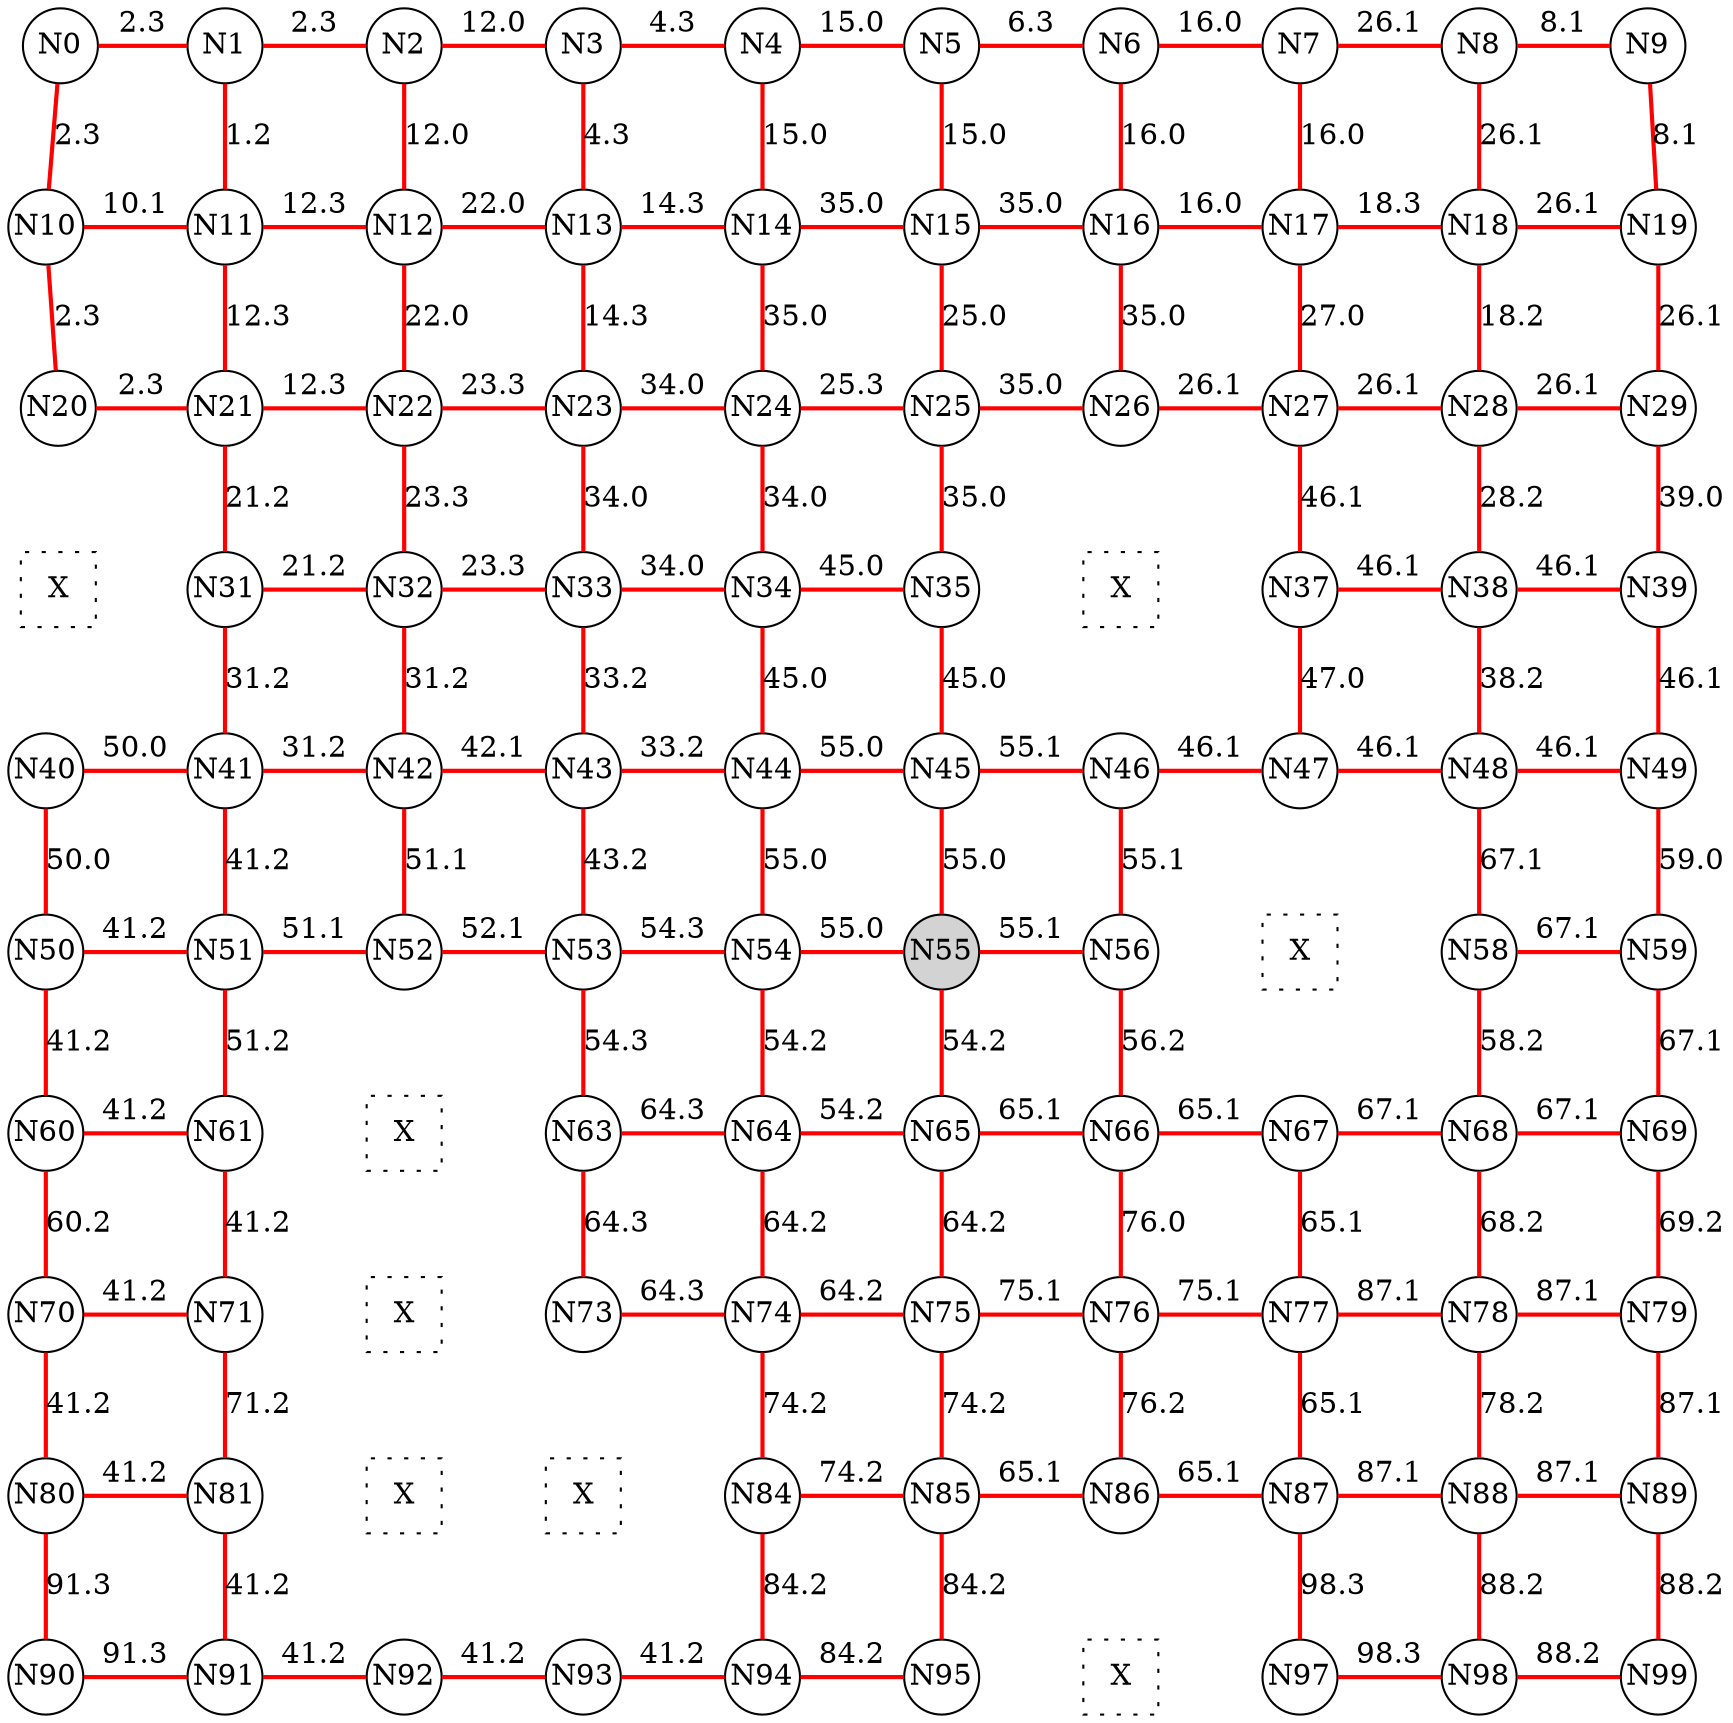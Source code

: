
 digraph G { graph [layout=dot] 
 {rank=same; N0 [shape=circle, fixedsize=true]; N1 [shape=circle, fixedsize=true]; N2 [shape=circle, fixedsize=true]; N3 [shape=circle, fixedsize=true]; N4 [shape=circle, fixedsize=true]; N5 [shape=circle, fixedsize=true]; N6 [shape=circle, fixedsize=true]; N7 [shape=circle, fixedsize=true]; N8 [shape=circle, fixedsize=true]; N9 [shape=circle, fixedsize=true];  }
 {rank=same; N10 [shape=circle, fixedsize=true]; N11 [shape=circle, fixedsize=true]; N12 [shape=circle, fixedsize=true]; N13 [shape=circle, fixedsize=true]; N14 [shape=circle, fixedsize=true]; N15 [shape=circle, fixedsize=true]; N16 [shape=circle, fixedsize=true]; N17 [shape=circle, fixedsize=true]; N18 [shape=circle, fixedsize=true]; N19 [shape=circle, fixedsize=true];  }
 {rank=same; N20 [shape=circle, fixedsize=true]; N21 [shape=circle, fixedsize=true]; N22 [shape=circle, fixedsize=true]; N23 [shape=circle, fixedsize=true]; N24 [shape=circle, fixedsize=true]; N25 [shape=circle, fixedsize=true]; N26 [shape=circle, fixedsize=true]; N27 [shape=circle, fixedsize=true]; N28 [shape=circle, fixedsize=true]; N29 [shape=circle, fixedsize=true];  }
 {rank=same; N30 [shape=square, style=dotted, fixedsize=true, label=X]; N31 [shape=circle, fixedsize=true]; N32 [shape=circle, fixedsize=true]; N33 [shape=circle, fixedsize=true]; N34 [shape=circle, fixedsize=true]; N35 [shape=circle, fixedsize=true]; N36 [shape=square, style=dotted, fixedsize=true, label=X]; N37 [shape=circle, fixedsize=true]; N38 [shape=circle, fixedsize=true]; N39 [shape=circle, fixedsize=true];  }
 {rank=same; N40 [shape=circle, fixedsize=true]; N41 [shape=circle, fixedsize=true]; N42 [shape=circle, fixedsize=true]; N43 [shape=circle, fixedsize=true]; N44 [shape=circle, fixedsize=true]; N45 [shape=circle, fixedsize=true]; N46 [shape=circle, fixedsize=true]; N47 [shape=circle, fixedsize=true]; N48 [shape=circle, fixedsize=true]; N49 [shape=circle, fixedsize=true];  }
 {rank=same; N50 [shape=circle, fixedsize=true]; N51 [shape=circle, fixedsize=true]; N52 [shape=circle, fixedsize=true]; N53 [shape=circle, fixedsize=true]; N54 [shape=circle, fixedsize=true]; N55 [shape=circle, style=filled, fixedsize=true]; N56 [shape=circle, fixedsize=true]; N57 [shape=square, style=dotted, fixedsize=true, label=X]; N58 [shape=circle, fixedsize=true]; N59 [shape=circle, fixedsize=true];  }
 {rank=same; N60 [shape=circle, fixedsize=true]; N61 [shape=circle, fixedsize=true]; N62 [shape=square, style=dotted, fixedsize=true, label=X]; N63 [shape=circle, fixedsize=true]; N64 [shape=circle, fixedsize=true]; N65 [shape=circle, fixedsize=true]; N66 [shape=circle, fixedsize=true]; N67 [shape=circle, fixedsize=true]; N68 [shape=circle, fixedsize=true]; N69 [shape=circle, fixedsize=true];  }
 {rank=same; N70 [shape=circle, fixedsize=true]; N71 [shape=circle, fixedsize=true]; N72 [shape=square, style=dotted, fixedsize=true, label=X]; N73 [shape=circle, fixedsize=true]; N74 [shape=circle, fixedsize=true]; N75 [shape=circle, fixedsize=true]; N76 [shape=circle, fixedsize=true]; N77 [shape=circle, fixedsize=true]; N78 [shape=circle, fixedsize=true]; N79 [shape=circle, fixedsize=true];  }
 {rank=same; N80 [shape=circle, fixedsize=true]; N81 [shape=circle, fixedsize=true]; N82 [shape=square, style=dotted, fixedsize=true, label=X]; N83 [shape=square, style=dotted, fixedsize=true, label=X]; N84 [shape=circle, fixedsize=true]; N85 [shape=circle, fixedsize=true]; N86 [shape=circle, fixedsize=true]; N87 [shape=circle, fixedsize=true]; N88 [shape=circle, fixedsize=true]; N89 [shape=circle, fixedsize=true];  }
 {rank=same; N90 [shape=circle, fixedsize=true]; N91 [shape=circle, fixedsize=true]; N92 [shape=circle, fixedsize=true]; N93 [shape=circle, fixedsize=true]; N94 [shape=circle, fixedsize=true]; N95 [shape=circle, fixedsize=true]; N96 [shape=square, style=dotted, fixedsize=true, label=X]; N97 [shape=circle, fixedsize=true]; N98 [shape=circle, fixedsize=true]; N99 [shape=circle, fixedsize=true];  }
N0->N1 [dir=none, color=red, style=bold, label="2.3"]
N1->N2 [dir=none, color=red, style=bold, label="2.3"]
N2->N3 [dir=none, color=red, style=bold, label="12.0"]
N3->N4 [dir=none, color=red, style=bold, label="4.3"]
N4->N5 [dir=none, color=red, style=bold, label="15.0"]
N5->N6 [dir=none, color=red, style=bold, label="6.3"]
N6->N7 [dir=none, color=red, style=bold, label="16.0"]
N7->N8 [dir=none, color=red, style=bold, label="26.1"]
N8->N9 [dir=none, color=red, style=bold, label="8.1"]
N10->N11 [dir=none, color=red, style=bold, label="10.1"]
N11->N12 [dir=none, color=red, style=bold, label="12.3"]
N12->N13 [dir=none, color=red, style=bold, label="22.0"]
N13->N14 [dir=none, color=red, style=bold, label="14.3"]
N14->N15 [dir=none, color=red, style=bold, label="35.0"]
N15->N16 [dir=none, color=red, style=bold, label="35.0"]
N16->N17 [dir=none, color=red, style=bold, label="16.0"]
N17->N18 [dir=none, color=red, style=bold, label="18.3"]
N18->N19 [dir=none, color=red, style=bold, label="26.1"]
N20->N21 [dir=none, color=red, style=bold, label="2.3"]
N21->N22 [dir=none, color=red, style=bold, label="12.3"]
N22->N23 [dir=none, color=red, style=bold, label="23.3"]
N23->N24 [dir=none, color=red, style=bold, label="34.0"]
N24->N25 [dir=none, color=red, style=bold, label="25.3"]
N25->N26 [dir=none, color=red, style=bold, label="35.0"]
N26->N27 [dir=none, color=red, style=bold, label="26.1"]
N27->N28 [dir=none, color=red, style=bold, label="26.1"]
N28->N29 [dir=none, color=red, style=bold, label="26.1"]
N30->N31 [dir=none, style=invis, label=" "]
N31->N32 [dir=none, color=red, style=bold, label="21.2"]
N32->N33 [dir=none, color=red, style=bold, label="23.3"]
N33->N34 [dir=none, color=red, style=bold, label="34.0"]
N34->N35 [dir=none, color=red, style=bold, label="45.0"]
N35->N36 [dir=none, style=invis, label=" "]
N36->N37 [dir=none, style=invis, label=" "]
N37->N38 [dir=none, color=red, style=bold, label="46.1"]
N38->N39 [dir=none, color=red, style=bold, label="46.1"]
N40->N41 [dir=none, color=red, style=bold, label="50.0"]
N41->N42 [dir=none, color=red, style=bold, label="31.2"]
N42->N43 [dir=none, color=red, style=bold, label="42.1"]
N43->N44 [dir=none, color=red, style=bold, label="33.2"]
N44->N45 [dir=none, color=red, style=bold, label="55.0"]
N45->N46 [dir=none, color=red, style=bold, label="55.1"]
N46->N47 [dir=none, color=red, style=bold, label="46.1"]
N47->N48 [dir=none, color=red, style=bold, label="46.1"]
N48->N49 [dir=none, color=red, style=bold, label="46.1"]
N50->N51 [dir=none, color=red, style=bold, label="41.2"]
N51->N52 [dir=none, color=red, style=bold, label="51.1"]
N52->N53 [dir=none, color=red, style=bold, label="52.1"]
N53->N54 [dir=none, color=red, style=bold, label="54.3"]
N54->N55 [dir=none, color=red, style=bold, label="55.0"]
N55->N56 [dir=none, color=red, style=bold, label="55.1"]
N56->N57 [dir=none, style=invis, label=" "]
N57->N58 [dir=none, style=invis, label=" "]
N58->N59 [dir=none, color=red, style=bold, label="67.1"]
N60->N61 [dir=none, color=red, style=bold, label="41.2"]
N61->N62 [dir=none, style=invis, label=" "]
N62->N63 [dir=none, style=invis, label=" "]
N63->N64 [dir=none, color=red, style=bold, label="64.3"]
N64->N65 [dir=none, color=red, style=bold, label="54.2"]
N65->N66 [dir=none, color=red, style=bold, label="65.1"]
N66->N67 [dir=none, color=red, style=bold, label="65.1"]
N67->N68 [dir=none, color=red, style=bold, label="67.1"]
N68->N69 [dir=none, color=red, style=bold, label="67.1"]
N70->N71 [dir=none, color=red, style=bold, label="41.2"]
N71->N72 [dir=none, style=invis, label=" "]
N72->N73 [dir=none, style=invis, label=" "]
N73->N74 [dir=none, color=red, style=bold, label="64.3"]
N74->N75 [dir=none, color=red, style=bold, label="64.2"]
N75->N76 [dir=none, color=red, style=bold, label="75.1"]
N76->N77 [dir=none, color=red, style=bold, label="75.1"]
N77->N78 [dir=none, color=red, style=bold, label="87.1"]
N78->N79 [dir=none, color=red, style=bold, label="87.1"]
N80->N81 [dir=none, color=red, style=bold, label="41.2"]
N81->N82 [dir=none, style=invis, label=" "]
N82->N83 [dir=none, style=invis, label=" "]
N83->N84 [dir=none, style=invis, label=" "]
N84->N85 [dir=none, color=red, style=bold, label="74.2"]
N85->N86 [dir=none, color=red, style=bold, label="65.1"]
N86->N87 [dir=none, color=red, style=bold, label="65.1"]
N87->N88 [dir=none, color=red, style=bold, label="87.1"]
N88->N89 [dir=none, color=red, style=bold, label="87.1"]
N90->N91 [dir=none, color=red, style=bold, label="91.3"]
N91->N92 [dir=none, color=red, style=bold, label="41.2"]
N92->N93 [dir=none, color=red, style=bold, label="41.2"]
N93->N94 [dir=none, color=red, style=bold, label="41.2"]
N94->N95 [dir=none, color=red, style=bold, label="84.2"]
N95->N96 [dir=none, style=invis, label=" "]
N96->N97 [dir=none, style=invis, label=" "]
N97->N98 [dir=none, color=red, style=bold, label="98.3"]
N98->N99 [dir=none, color=red, style=bold, label="88.2"]
N0->N10 [dir=none, color=red, style=bold, label="2.3"]
N10->N20 [dir=none, color=red, style=bold, label="2.3"]
N20->N30 [dir=none, style=invis, label=" "]
N30->N40 [dir=none, style=invis, label=" "]
N40->N50 [dir=none, color=red, style=bold, label="50.0"]
N50->N60 [dir=none, color=red, style=bold, label="41.2"]
N60->N70 [dir=none, color=red, style=bold, label="60.2"]
N70->N80 [dir=none, color=red, style=bold, label="41.2"]
N80->N90 [dir=none, color=red, style=bold, label="91.3"]
N1->N11 [dir=none, color=red, style=bold, label="1.2"]
N11->N21 [dir=none, color=red, style=bold, label="12.3"]
N21->N31 [dir=none, color=red, style=bold, label="21.2"]
N31->N41 [dir=none, color=red, style=bold, label="31.2"]
N41->N51 [dir=none, color=red, style=bold, label="41.2"]
N51->N61 [dir=none, color=red, style=bold, label="51.2"]
N61->N71 [dir=none, color=red, style=bold, label="41.2"]
N71->N81 [dir=none, color=red, style=bold, label="71.2"]
N81->N91 [dir=none, color=red, style=bold, label="41.2"]
N2->N12 [dir=none, color=red, style=bold, label="12.0"]
N12->N22 [dir=none, color=red, style=bold, label="22.0"]
N22->N32 [dir=none, color=red, style=bold, label="23.3"]
N32->N42 [dir=none, color=red, style=bold, label="31.2"]
N42->N52 [dir=none, color=red, style=bold, label="51.1"]
N52->N62 [dir=none, style=invis, label=" "]
N62->N72 [dir=none, style=invis, label=" "]
N72->N82 [dir=none, style=invis, label=" "]
N82->N92 [dir=none, style=invis, label=" "]
N3->N13 [dir=none, color=red, style=bold, label="4.3"]
N13->N23 [dir=none, color=red, style=bold, label="14.3"]
N23->N33 [dir=none, color=red, style=bold, label="34.0"]
N33->N43 [dir=none, color=red, style=bold, label="33.2"]
N43->N53 [dir=none, color=red, style=bold, label="43.2"]
N53->N63 [dir=none, color=red, style=bold, label="54.3"]
N63->N73 [dir=none, color=red, style=bold, label="64.3"]
N73->N83 [dir=none, style=invis, label=" "]
N83->N93 [dir=none, style=invis, label=" "]
N4->N14 [dir=none, color=red, style=bold, label="15.0"]
N14->N24 [dir=none, color=red, style=bold, label="35.0"]
N24->N34 [dir=none, color=red, style=bold, label="34.0"]
N34->N44 [dir=none, color=red, style=bold, label="45.0"]
N44->N54 [dir=none, color=red, style=bold, label="55.0"]
N54->N64 [dir=none, color=red, style=bold, label="54.2"]
N64->N74 [dir=none, color=red, style=bold, label="64.2"]
N74->N84 [dir=none, color=red, style=bold, label="74.2"]
N84->N94 [dir=none, color=red, style=bold, label="84.2"]
N5->N15 [dir=none, color=red, style=bold, label="15.0"]
N15->N25 [dir=none, color=red, style=bold, label="25.0"]
N25->N35 [dir=none, color=red, style=bold, label="35.0"]
N35->N45 [dir=none, color=red, style=bold, label="45.0"]
N45->N55 [dir=none, color=red, style=bold, label="55.0"]
N55->N65 [dir=none, color=red, style=bold, label="54.2"]
N65->N75 [dir=none, color=red, style=bold, label="64.2"]
N75->N85 [dir=none, color=red, style=bold, label="74.2"]
N85->N95 [dir=none, color=red, style=bold, label="84.2"]
N6->N16 [dir=none, color=red, style=bold, label="16.0"]
N16->N26 [dir=none, color=red, style=bold, label="35.0"]
N26->N36 [dir=none, style=invis, label=" "]
N36->N46 [dir=none, style=invis, label=" "]
N46->N56 [dir=none, color=red, style=bold, label="55.1"]
N56->N66 [dir=none, color=red, style=bold, label="56.2"]
N66->N76 [dir=none, color=red, style=bold, label="76.0"]
N76->N86 [dir=none, color=red, style=bold, label="76.2"]
N86->N96 [dir=none, style=invis, label=" "]
N7->N17 [dir=none, color=red, style=bold, label="16.0"]
N17->N27 [dir=none, color=red, style=bold, label="27.0"]
N27->N37 [dir=none, color=red, style=bold, label="46.1"]
N37->N47 [dir=none, color=red, style=bold, label="47.0"]
N47->N57 [dir=none, style=invis, label=" "]
N57->N67 [dir=none, style=invis, label=" "]
N67->N77 [dir=none, color=red, style=bold, label="65.1"]
N77->N87 [dir=none, color=red, style=bold, label="65.1"]
N87->N97 [dir=none, color=red, style=bold, label="98.3"]
N8->N18 [dir=none, color=red, style=bold, label="26.1"]
N18->N28 [dir=none, color=red, style=bold, label="18.2"]
N28->N38 [dir=none, color=red, style=bold, label="28.2"]
N38->N48 [dir=none, color=red, style=bold, label="38.2"]
N48->N58 [dir=none, color=red, style=bold, label="67.1"]
N58->N68 [dir=none, color=red, style=bold, label="58.2"]
N68->N78 [dir=none, color=red, style=bold, label="68.2"]
N78->N88 [dir=none, color=red, style=bold, label="78.2"]
N88->N98 [dir=none, color=red, style=bold, label="88.2"]
N9->N19 [dir=none, color=red, style=bold, label="8.1"]
N19->N29 [dir=none, color=red, style=bold, label="26.1"]
N29->N39 [dir=none, color=red, style=bold, label="39.0"]
N39->N49 [dir=none, color=red, style=bold, label="46.1"]
N49->N59 [dir=none, color=red, style=bold, label="59.0"]
N59->N69 [dir=none, color=red, style=bold, label="67.1"]
N69->N79 [dir=none, color=red, style=bold, label="69.2"]
N79->N89 [dir=none, color=red, style=bold, label="87.1"]
N89->N99 [dir=none, color=red, style=bold, label="88.2"]
 }
